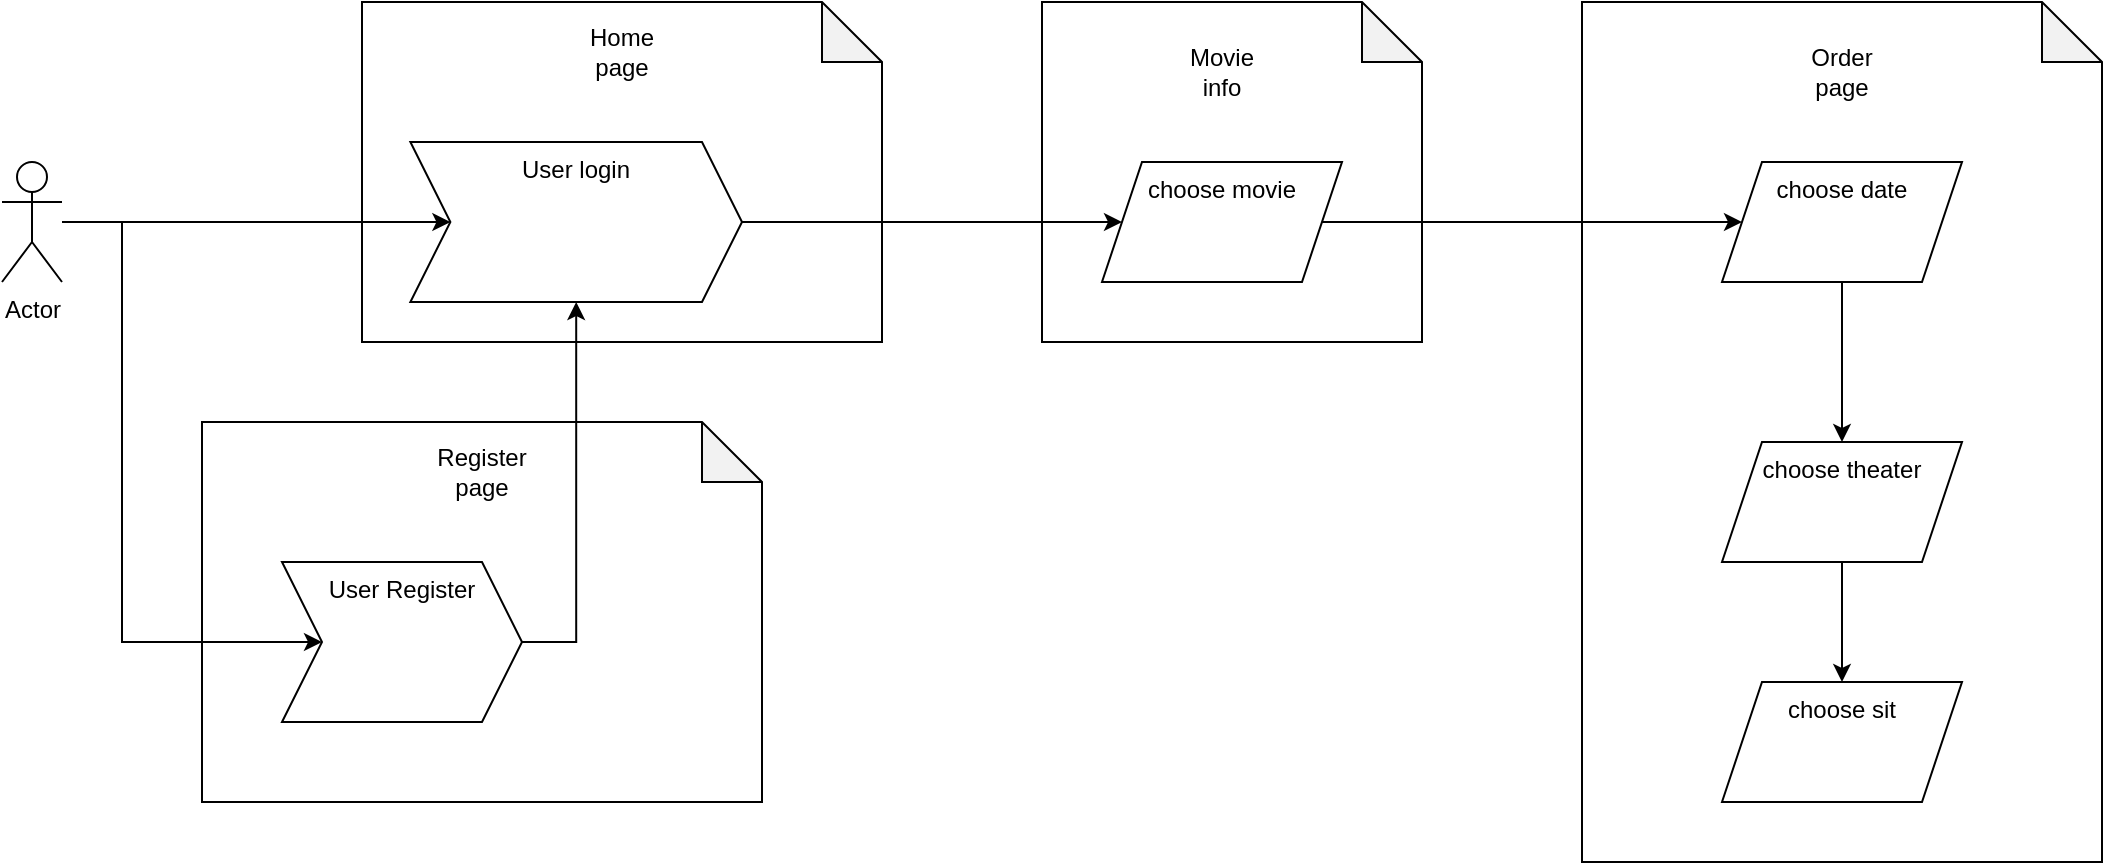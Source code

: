 <mxfile version="21.3.7" type="device">
  <diagram id="6a731a19-8d31-9384-78a2-239565b7b9f0" name="Page-1">
    <mxGraphModel dx="1194" dy="853" grid="1" gridSize="10" guides="1" tooltips="1" connect="1" arrows="1" fold="1" page="1" pageScale="1" pageWidth="1169" pageHeight="827" background="none" math="0" shadow="0">
      <root>
        <mxCell id="0" />
        <mxCell id="1" parent="0" />
        <mxCell id="LhtDTGl-PDAZB7ssF7DY-90" value="" style="shape=note;whiteSpace=wrap;html=1;backgroundOutline=1;darkOpacity=0.05;" vertex="1" parent="1">
          <mxGeometry x="960" y="220" width="260" height="430" as="geometry" />
        </mxCell>
        <mxCell id="LhtDTGl-PDAZB7ssF7DY-87" value="" style="shape=note;whiteSpace=wrap;html=1;backgroundOutline=1;darkOpacity=0.05;" vertex="1" parent="1">
          <mxGeometry x="690" y="220" width="190" height="170" as="geometry" />
        </mxCell>
        <mxCell id="LhtDTGl-PDAZB7ssF7DY-77" value="" style="shape=note;whiteSpace=wrap;html=1;backgroundOutline=1;darkOpacity=0.05;" vertex="1" parent="1">
          <mxGeometry x="270" y="430" width="280" height="190" as="geometry" />
        </mxCell>
        <mxCell id="LhtDTGl-PDAZB7ssF7DY-72" value="" style="edgeStyle=orthogonalEdgeStyle;rounded=0;orthogonalLoop=1;jettySize=auto;html=1;entryX=0;entryY=0.5;entryDx=0;entryDy=0;" edge="1" parent="1" target="LhtDTGl-PDAZB7ssF7DY-71">
          <mxGeometry relative="1" as="geometry">
            <mxPoint x="200" y="330" as="sourcePoint" />
            <Array as="points">
              <mxPoint x="230" y="330" />
              <mxPoint x="230" y="540" />
            </Array>
          </mxGeometry>
        </mxCell>
        <mxCell id="LhtDTGl-PDAZB7ssF7DY-55" value="Actor" style="shape=umlActor;verticalLabelPosition=bottom;verticalAlign=top;html=1;outlineConnect=0;" vertex="1" parent="1">
          <mxGeometry x="170" y="300" width="30" height="60" as="geometry" />
        </mxCell>
        <mxCell id="LhtDTGl-PDAZB7ssF7DY-71" value="User Register" style="shape=step;perimeter=stepPerimeter;whiteSpace=wrap;html=1;fixedSize=1;verticalAlign=top;" vertex="1" parent="1">
          <mxGeometry x="310" y="500" width="120" height="80" as="geometry" />
        </mxCell>
        <mxCell id="LhtDTGl-PDAZB7ssF7DY-78" value="Register page" style="text;html=1;strokeColor=none;fillColor=none;align=center;verticalAlign=middle;whiteSpace=wrap;rounded=0;" vertex="1" parent="1">
          <mxGeometry x="380" y="440" width="60" height="30" as="geometry" />
        </mxCell>
        <mxCell id="LhtDTGl-PDAZB7ssF7DY-79" value="" style="group" vertex="1" connectable="0" parent="1">
          <mxGeometry x="350" y="220" width="260" height="170" as="geometry" />
        </mxCell>
        <mxCell id="LhtDTGl-PDAZB7ssF7DY-75" value="" style="shape=note;whiteSpace=wrap;html=1;backgroundOutline=1;darkOpacity=0.05;" vertex="1" parent="LhtDTGl-PDAZB7ssF7DY-79">
          <mxGeometry width="260" height="170" as="geometry" />
        </mxCell>
        <mxCell id="LhtDTGl-PDAZB7ssF7DY-61" value="User login" style="shape=step;perimeter=stepPerimeter;whiteSpace=wrap;html=1;fixedSize=1;verticalAlign=top;" vertex="1" parent="LhtDTGl-PDAZB7ssF7DY-79">
          <mxGeometry x="24.19" y="70" width="165.81" height="80" as="geometry" />
        </mxCell>
        <mxCell id="LhtDTGl-PDAZB7ssF7DY-76" value="Home page" style="text;html=1;strokeColor=none;fillColor=none;align=center;verticalAlign=middle;whiteSpace=wrap;rounded=0;" vertex="1" parent="LhtDTGl-PDAZB7ssF7DY-79">
          <mxGeometry x="111.86" y="10" width="36.279" height="30" as="geometry" />
        </mxCell>
        <mxCell id="LhtDTGl-PDAZB7ssF7DY-62" value="" style="edgeStyle=orthogonalEdgeStyle;rounded=0;orthogonalLoop=1;jettySize=auto;html=1;" edge="1" parent="1" source="LhtDTGl-PDAZB7ssF7DY-55" target="LhtDTGl-PDAZB7ssF7DY-61">
          <mxGeometry relative="1" as="geometry" />
        </mxCell>
        <mxCell id="LhtDTGl-PDAZB7ssF7DY-80" style="edgeStyle=orthogonalEdgeStyle;rounded=0;orthogonalLoop=1;jettySize=auto;html=1;exitX=1;exitY=0.5;exitDx=0;exitDy=0;" edge="1" parent="1" source="LhtDTGl-PDAZB7ssF7DY-71" target="LhtDTGl-PDAZB7ssF7DY-61">
          <mxGeometry relative="1" as="geometry" />
        </mxCell>
        <mxCell id="LhtDTGl-PDAZB7ssF7DY-68" value="" style="edgeStyle=orthogonalEdgeStyle;rounded=0;orthogonalLoop=1;jettySize=auto;html=1;" edge="1" parent="1" source="LhtDTGl-PDAZB7ssF7DY-65" target="LhtDTGl-PDAZB7ssF7DY-67">
          <mxGeometry relative="1" as="geometry" />
        </mxCell>
        <mxCell id="LhtDTGl-PDAZB7ssF7DY-85" value="" style="group" vertex="1" connectable="0" parent="1">
          <mxGeometry x="1030" y="300" width="120" height="320" as="geometry" />
        </mxCell>
        <mxCell id="LhtDTGl-PDAZB7ssF7DY-67" value="choose date" style="shape=parallelogram;perimeter=parallelogramPerimeter;whiteSpace=wrap;html=1;fixedSize=1;verticalAlign=top;" vertex="1" parent="LhtDTGl-PDAZB7ssF7DY-85">
          <mxGeometry width="120" height="60" as="geometry" />
        </mxCell>
        <mxCell id="LhtDTGl-PDAZB7ssF7DY-81" value="choose theater" style="shape=parallelogram;perimeter=parallelogramPerimeter;whiteSpace=wrap;html=1;fixedSize=1;verticalAlign=top;" vertex="1" parent="LhtDTGl-PDAZB7ssF7DY-85">
          <mxGeometry y="140" width="120" height="60" as="geometry" />
        </mxCell>
        <mxCell id="LhtDTGl-PDAZB7ssF7DY-82" value="" style="edgeStyle=orthogonalEdgeStyle;rounded=0;orthogonalLoop=1;jettySize=auto;html=1;" edge="1" parent="LhtDTGl-PDAZB7ssF7DY-85" source="LhtDTGl-PDAZB7ssF7DY-67" target="LhtDTGl-PDAZB7ssF7DY-81">
          <mxGeometry relative="1" as="geometry" />
        </mxCell>
        <mxCell id="LhtDTGl-PDAZB7ssF7DY-83" value="choose sit" style="shape=parallelogram;perimeter=parallelogramPerimeter;whiteSpace=wrap;html=1;fixedSize=1;verticalAlign=top;" vertex="1" parent="LhtDTGl-PDAZB7ssF7DY-85">
          <mxGeometry y="260" width="120" height="60" as="geometry" />
        </mxCell>
        <mxCell id="LhtDTGl-PDAZB7ssF7DY-84" value="" style="edgeStyle=orthogonalEdgeStyle;rounded=0;orthogonalLoop=1;jettySize=auto;html=1;" edge="1" parent="LhtDTGl-PDAZB7ssF7DY-85" source="LhtDTGl-PDAZB7ssF7DY-81" target="LhtDTGl-PDAZB7ssF7DY-83">
          <mxGeometry relative="1" as="geometry" />
        </mxCell>
        <mxCell id="LhtDTGl-PDAZB7ssF7DY-65" value="choose movie" style="shape=parallelogram;perimeter=parallelogramPerimeter;whiteSpace=wrap;html=1;fixedSize=1;verticalAlign=top;" vertex="1" parent="1">
          <mxGeometry x="720" y="300" width="120" height="60" as="geometry" />
        </mxCell>
        <mxCell id="LhtDTGl-PDAZB7ssF7DY-64" value="" style="edgeStyle=orthogonalEdgeStyle;rounded=0;orthogonalLoop=1;jettySize=auto;html=1;entryX=0;entryY=0.5;entryDx=0;entryDy=0;" edge="1" parent="1" source="LhtDTGl-PDAZB7ssF7DY-61" target="LhtDTGl-PDAZB7ssF7DY-65">
          <mxGeometry relative="1" as="geometry" />
        </mxCell>
        <mxCell id="LhtDTGl-PDAZB7ssF7DY-86" value="" style="group" vertex="1" connectable="0" parent="1">
          <mxGeometry x="650" y="230" width="260" height="170" as="geometry" />
        </mxCell>
        <mxCell id="LhtDTGl-PDAZB7ssF7DY-89" value="Movie info" style="text;html=1;strokeColor=none;fillColor=none;align=center;verticalAlign=middle;whiteSpace=wrap;rounded=0;" vertex="1" parent="LhtDTGl-PDAZB7ssF7DY-86">
          <mxGeometry x="111.86" y="10" width="36.279" height="30" as="geometry" />
        </mxCell>
        <mxCell id="LhtDTGl-PDAZB7ssF7DY-91" value="Order page" style="text;html=1;strokeColor=none;fillColor=none;align=center;verticalAlign=middle;whiteSpace=wrap;rounded=0;" vertex="1" parent="1">
          <mxGeometry x="1071.86" y="240" width="36.279" height="30" as="geometry" />
        </mxCell>
      </root>
    </mxGraphModel>
  </diagram>
</mxfile>
